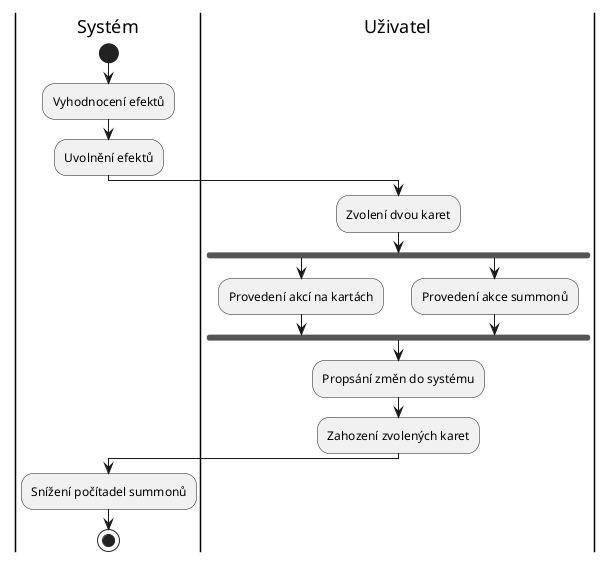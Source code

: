 @startuml playerTurn
|Systém|
start

:Vyhodnocení efektů;
:Uvolnění efektů;

|Uživatel|
:Zvolení dvou karet;
fork
  :Provedení akcí na kartách;
fork again
  :Provedení akce summonů;
end fork
:Propsání změn do systému;
:Zahození zvolených karet;

|Systém|
:Snížení počítadel summonů;

stop
@enduml